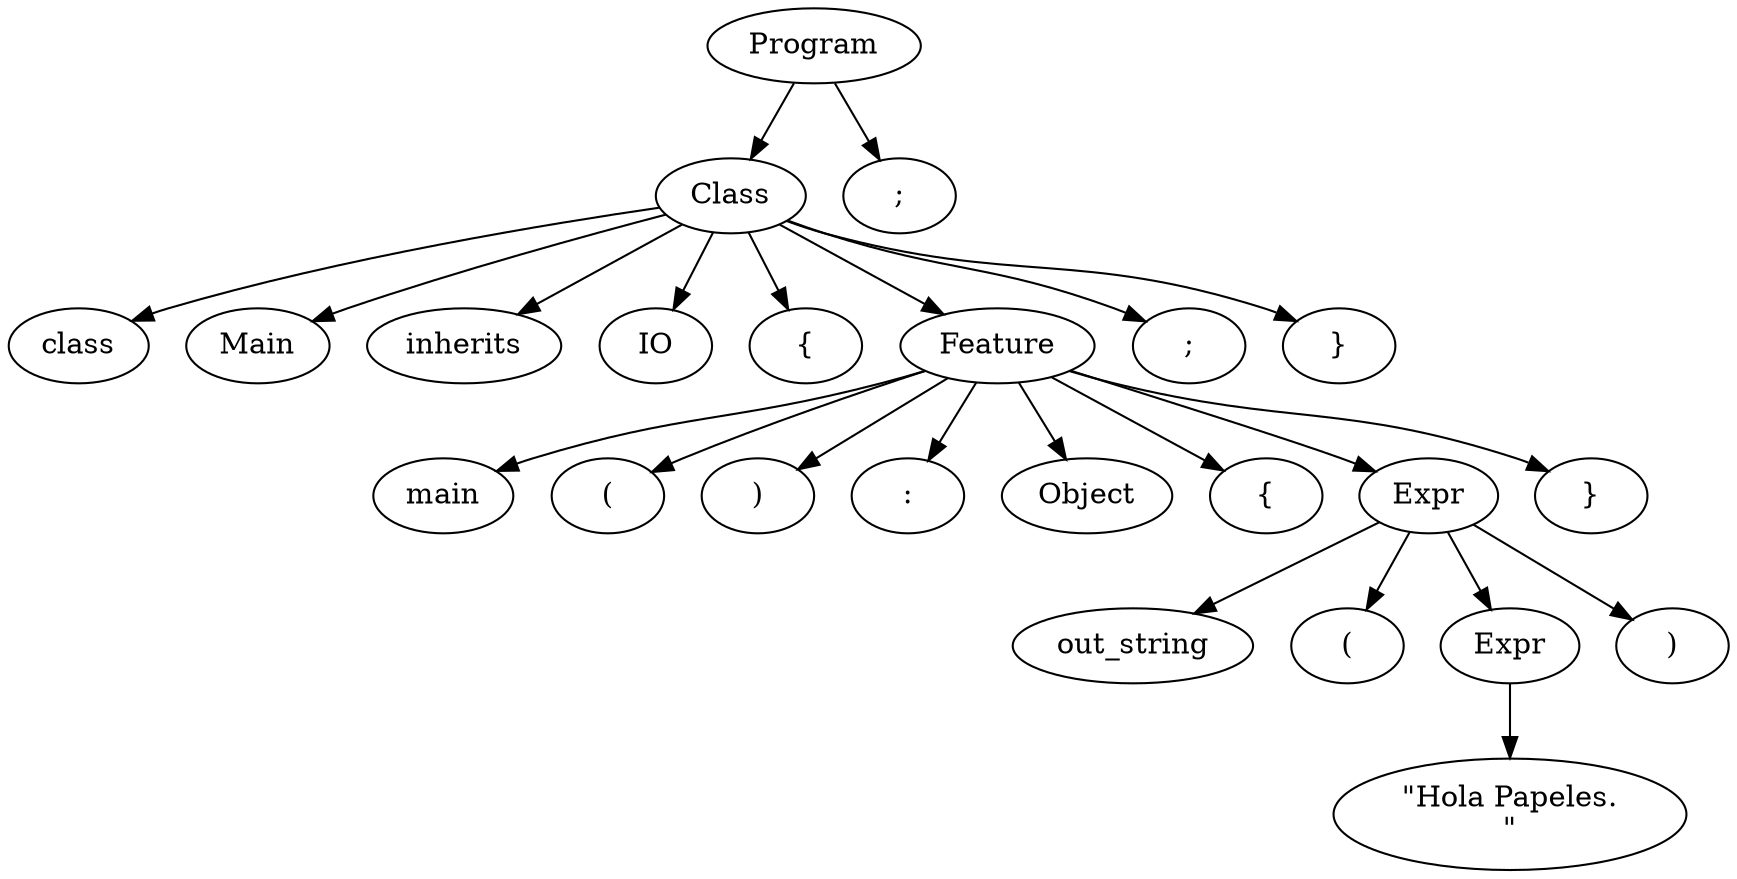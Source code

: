 digraph {
	0 [label=Program]
	0 -> 1
	1 [label=Class]
	1 -> 2
	2 [label=class]
	1 -> 3
	3 [label=Main]
	1 -> 4
	4 [label=inherits]
	1 -> 5
	5 [label=IO]
	1 -> 6
	6 [label="{"]
	1 -> 7
	7 [label=Feature]
	7 -> 8
	8 [label=main]
	7 -> 9
	9 [label="("]
	7 -> 10
	10 [label=")"]
	7 -> 11
	11 [label=":"]
	7 -> 12
	12 [label=Object]
	7 -> 13
	13 [label="{"]
	7 -> 14
	14 [label=Expr]
	14 -> 15
	15 [label=out_string]
	14 -> 16
	16 [label="("]
	14 -> 17
	17 [label=Expr]
	17 -> 18
	18 [label="\"Hola Papeles.\n\""]
	14 -> 19
	19 [label=")"]
	7 -> 20
	20 [label="}"]
	1 -> 21
	21 [label=";"]
	1 -> 22
	22 [label="}"]
	0 -> 23
	23 [label=";"]
}
